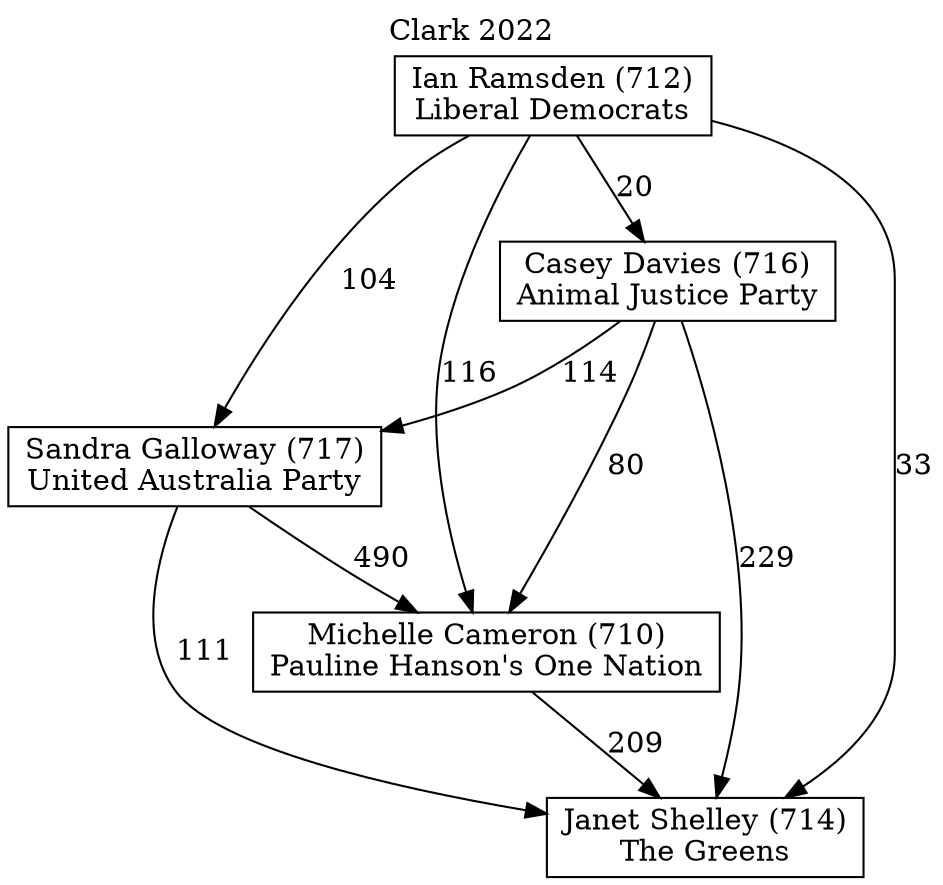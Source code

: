 // House preference flow
digraph "Janet Shelley (714)_Clark_2022" {
	graph [label="Clark 2022" labelloc=t mclimit=10]
	node [shape=box]
	"Sandra Galloway (717)" [label="Sandra Galloway (717)
United Australia Party"]
	"Janet Shelley (714)" [label="Janet Shelley (714)
The Greens"]
	"Ian Ramsden (712)" [label="Ian Ramsden (712)
Liberal Democrats"]
	"Casey Davies (716)" [label="Casey Davies (716)
Animal Justice Party"]
	"Michelle Cameron (710)" [label="Michelle Cameron (710)
Pauline Hanson's One Nation"]
	"Ian Ramsden (712)" -> "Janet Shelley (714)" [label=33]
	"Ian Ramsden (712)" -> "Michelle Cameron (710)" [label=116]
	"Sandra Galloway (717)" -> "Janet Shelley (714)" [label=111]
	"Casey Davies (716)" -> "Sandra Galloway (717)" [label=114]
	"Sandra Galloway (717)" -> "Michelle Cameron (710)" [label=490]
	"Ian Ramsden (712)" -> "Sandra Galloway (717)" [label=104]
	"Casey Davies (716)" -> "Janet Shelley (714)" [label=229]
	"Casey Davies (716)" -> "Michelle Cameron (710)" [label=80]
	"Michelle Cameron (710)" -> "Janet Shelley (714)" [label=209]
	"Ian Ramsden (712)" -> "Casey Davies (716)" [label=20]
}
